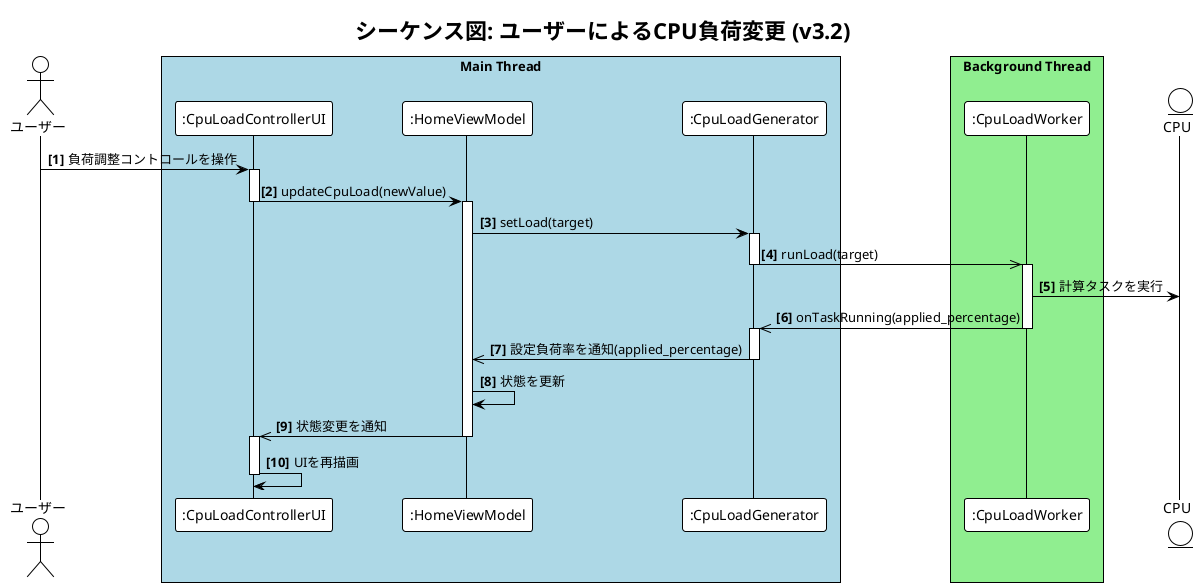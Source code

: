 @startuml
!theme plain

title シーケンス図: ユーザーによるCPU負荷変更 (v3.2)
' 標準の非同期矢印 (->>) を使用

actor "ユーザー" as User

box "Main Thread" #LightBlue
    participant ":CpuLoadControllerUI" as View
    participant ":HomeViewModel" as ViewModel
    participant ":CpuLoadGenerator" as CpuGen
end box

box "Background Thread" #LightGreen
    participant ":CpuLoadWorker" as Worker
end box

entity "CPU" as CpuResource

autonumber "<b>[0]"

User -> View: 負荷調整コントロールを操作
activate View

View -> ViewModel: updateCpuLoad(newValue)
deactivate View
activate ViewModel

ViewModel -> CpuGen: setLoad(target)
activate CpuGen

CpuGen ->> Worker: runLoad(target)
deactivate CpuGen

activate Worker
Worker -> CpuResource: 計算タスクを実行

' Worker confirms the load has been applied
Worker ->> CpuGen: onTaskRunning(applied_percentage)
' note: Isolate communication
deactivate Worker

activate CpuGen
CpuGen ->> ViewModel: 設定負荷率を通知(applied_percentage)
deactivate CpuGen

ViewModel -> ViewModel: 状態を更新
ViewModel ->> View: 状態変更を通知
deactivate ViewModel

activate View
View -> View: UIを再描画
deactivate View

@enduml